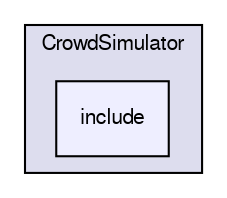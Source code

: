 digraph "include" {
  compound=true
  node [ fontsize="10", fontname="FreeSans"];
  edge [ labelfontsize="10", labelfontname="FreeSans"];
  subgraph clusterdir_788896bc7341c6dba3de0c617ab6c278 {
    graph [ bgcolor="#ddddee", pencolor="black", label="CrowdSimulator" fontname="FreeSans", fontsize="10", URL="dir_788896bc7341c6dba3de0c617ab6c278.html"]
  dir_91b716c4b3666e217c2a73a0d7283947 [shape=box, label="include", style="filled", fillcolor="#eeeeff", pencolor="black", URL="dir_91b716c4b3666e217c2a73a0d7283947.html"];
  }
}
